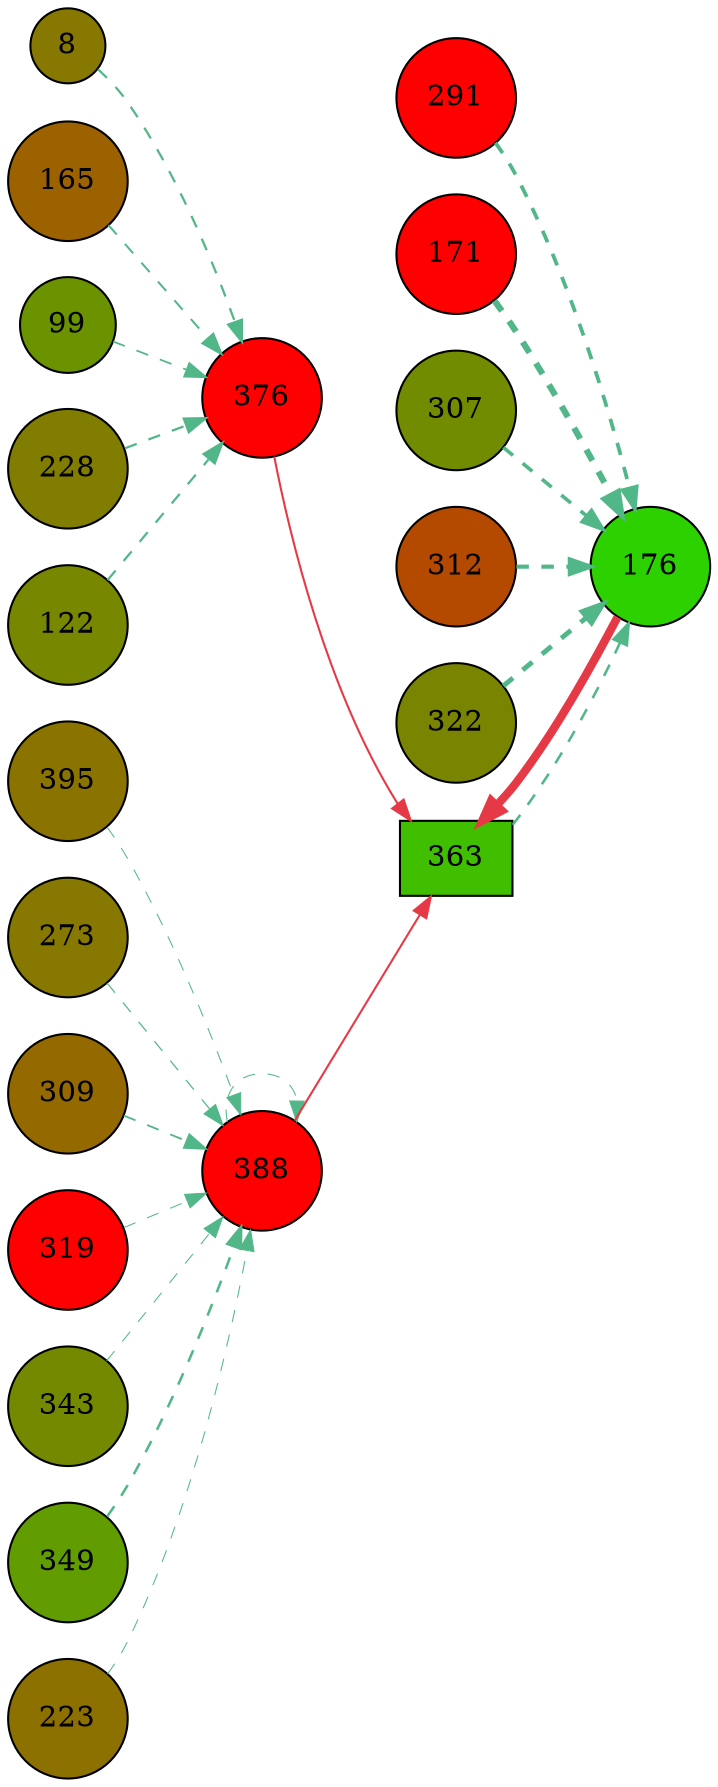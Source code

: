digraph G{
rankdir=LR;
388 [style=filled, shape=circle, fillcolor="#fe0000", label="388"];
8 [style=filled, shape=circle, fillcolor="#867800", label="8"];
395 [style=filled, shape=circle, fillcolor="#8b7300", label="395"];
273 [style=filled, shape=circle, fillcolor="#867800", label="273"];
291 [style=filled, shape=circle, fillcolor="#fe0000", label="291"];
165 [style=filled, shape=circle, fillcolor="#9c6200", label="165"];
171 [style=filled, shape=circle, fillcolor="#fe0000", label="171"];
176 [style=filled, shape=circle, fillcolor="#2dd100", label="176"];
307 [style=filled, shape=circle, fillcolor="#728c00", label="307"];
309 [style=filled, shape=circle, fillcolor="#946a00", label="309"];
312 [style=filled, shape=circle, fillcolor="#b44a00", label="312"];
319 [style=filled, shape=circle, fillcolor="#fe0000", label="319"];
322 [style=filled, shape=circle, fillcolor="#798500", label="322"];
343 [style=filled, shape=circle, fillcolor="#758900", label="343"];
349 [style=filled, shape=circle, fillcolor="#619d00", label="349"];
223 [style=filled, shape=circle, fillcolor="#8d7100", label="223"];
99 [style=filled, shape=circle, fillcolor="#6b9300", label="99"];
228 [style=filled, shape=circle, fillcolor="#817d00", label="228"];
363 [style=filled, shape=box, fillcolor="#40be00", label="363"];
376 [style=filled, shape=circle, fillcolor="#fe0000", label="376"];
122 [style=filled, shape=circle, fillcolor="#778700", label="122"];
176 -> 363 [color="#e63946",penwidth=4.00];
376 -> 363 [color="#e63946",penwidth=1.00];
388 -> 363 [color="#e63946",penwidth=1.00];
171 -> 176 [color="#52b788",style=dashed,penwidth=3.00];
322 -> 176 [color="#52b788",style=dashed,penwidth=2.36];
312 -> 176 [color="#52b788",style=dashed,penwidth=1.97];
291 -> 176 [color="#52b788",style=dashed,penwidth=1.81];
307 -> 176 [color="#52b788",style=dashed,penwidth=1.75];
363 -> 176 [color="#52b788",style=dashed,penwidth=1.23];
349 -> 388 [color="#52b788",style=dashed,penwidth=1.22];
309 -> 388 [color="#52b788",style=dashed,penwidth=0.88];
273 -> 388 [color="#52b788",style=dashed,penwidth=0.60];
319 -> 388 [color="#52b788",style=dashed,penwidth=0.50];
223 -> 388 [color="#52b788",style=dashed,penwidth=0.50];
388 -> 388 [color="#52b788",style=dashed,penwidth=0.50];
343 -> 388 [color="#52b788",style=dashed,penwidth=0.50];
395 -> 388 [color="#52b788",style=dashed,penwidth=0.50];
228 -> 376 [color="#52b788",style=dashed,penwidth=1.09];
122 -> 376 [color="#52b788",style=dashed,penwidth=1.08];
8 -> 376 [color="#52b788",style=dashed,penwidth=1.08];
165 -> 376 [color="#52b788",style=dashed,penwidth=0.97];
99 -> 376 [color="#52b788",style=dashed,penwidth=0.84];
}